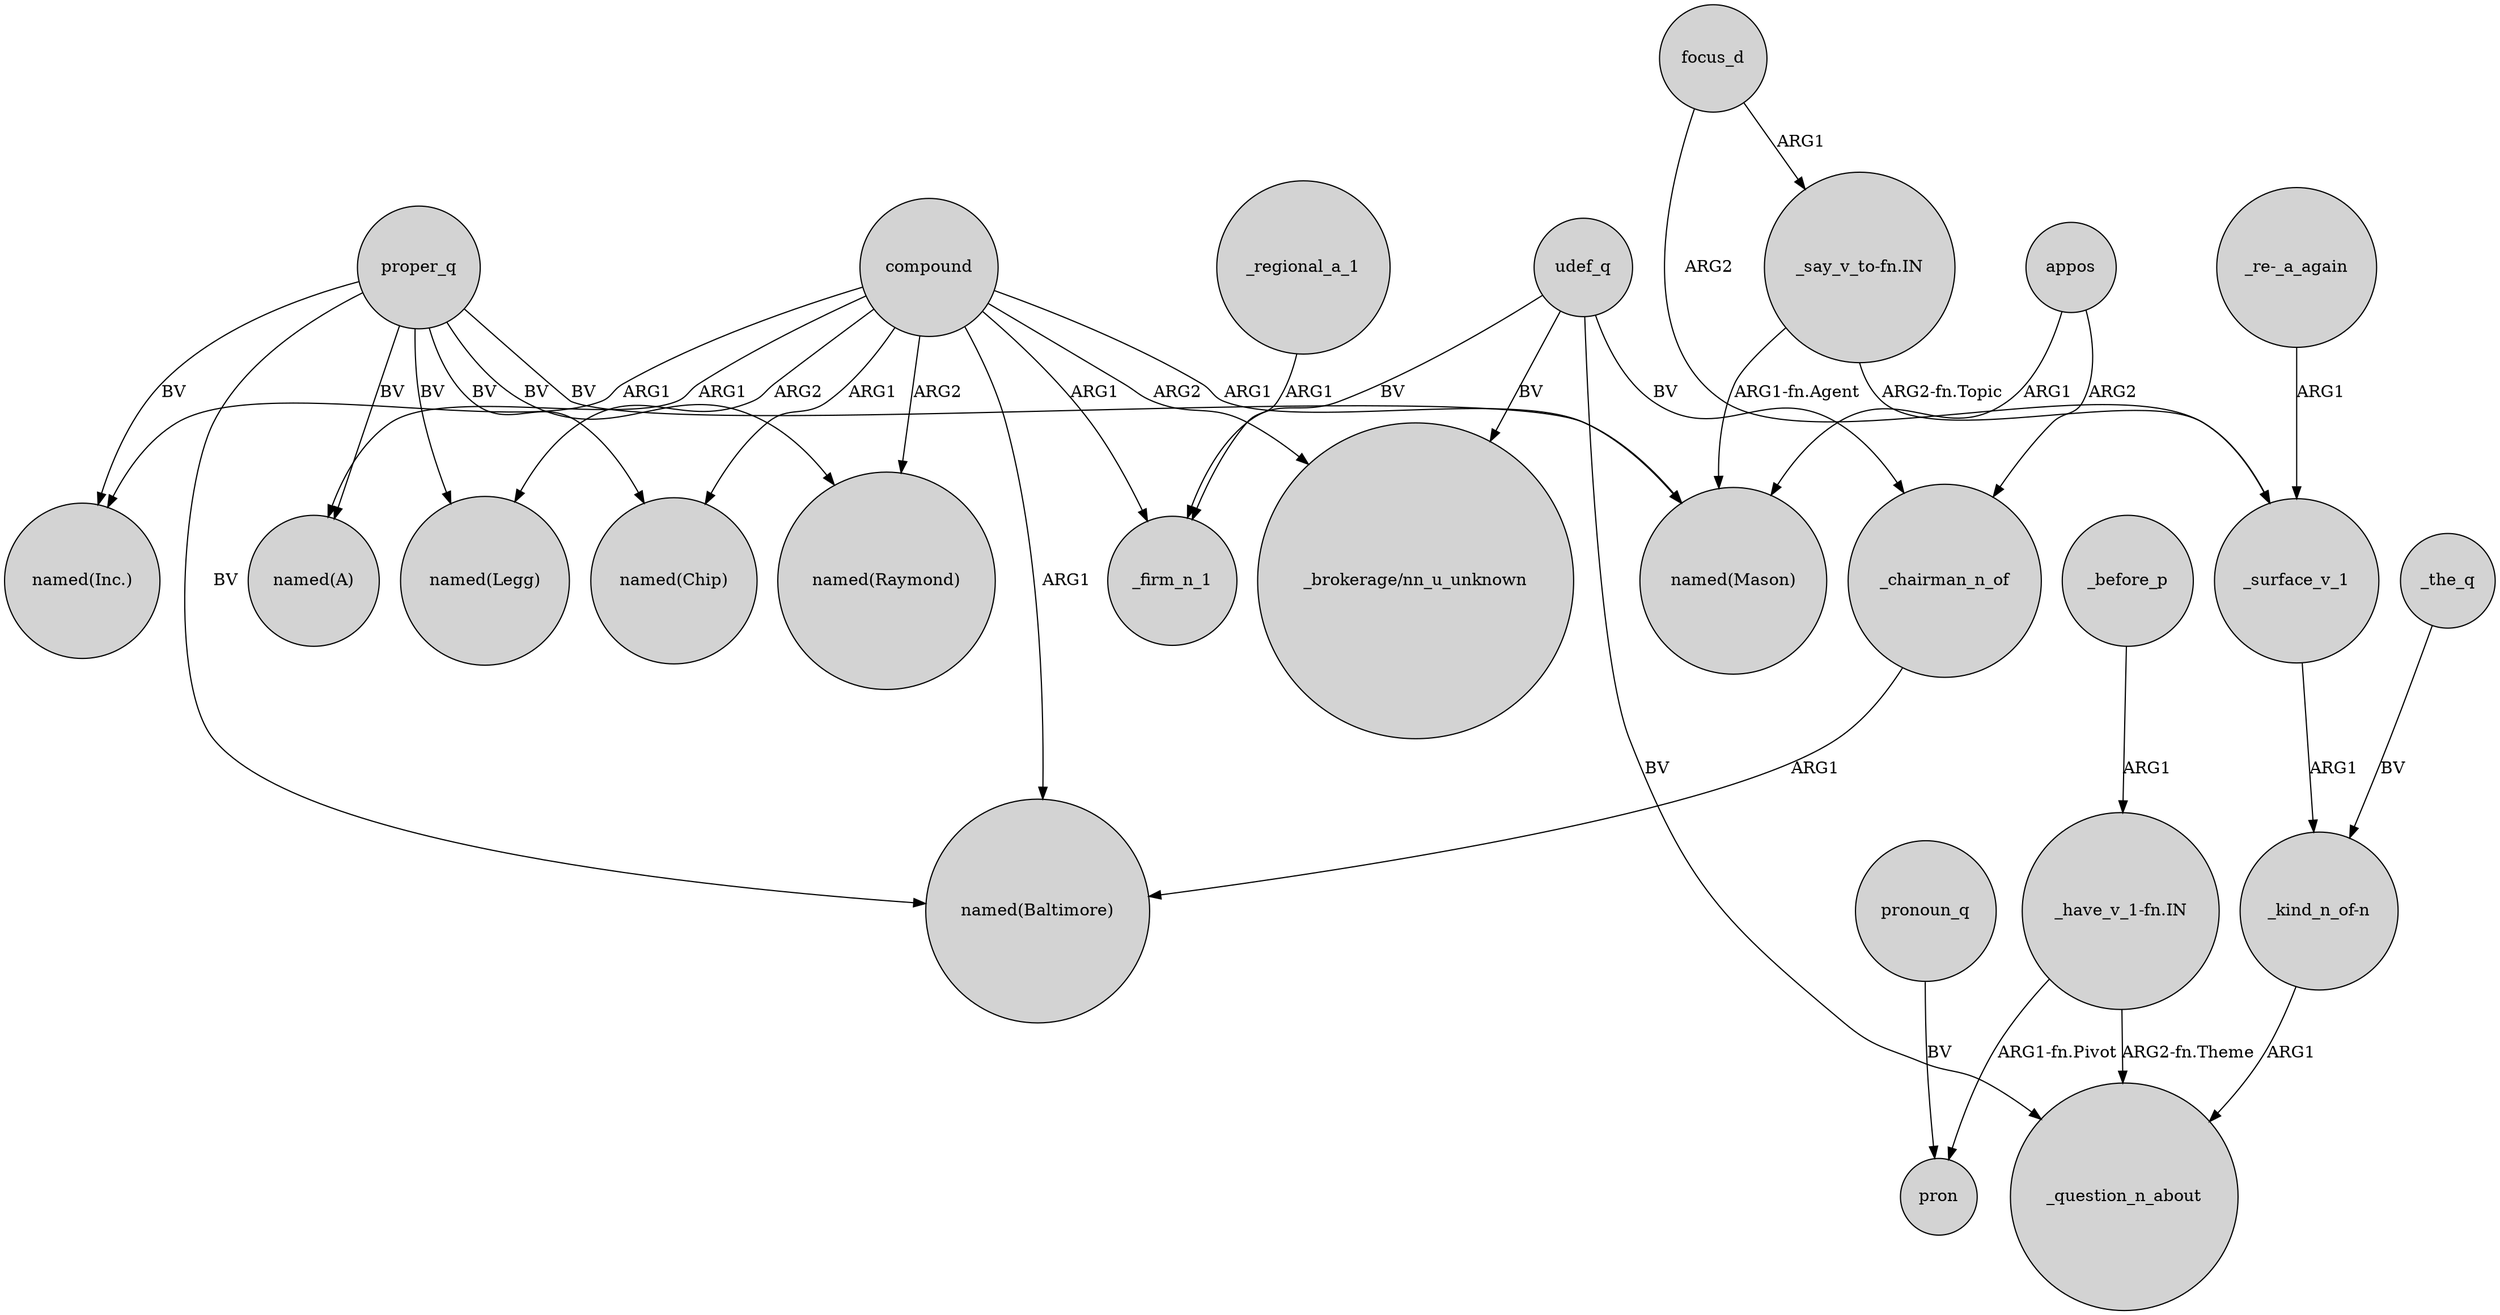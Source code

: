 digraph {
	node [shape=circle style=filled]
	proper_q -> "named(Inc.)" [label=BV]
	"_have_v_1-fn.IN" -> _question_n_about [label="ARG2-fn.Theme"]
	_regional_a_1 -> _firm_n_1 [label=ARG1]
	proper_q -> "named(A)" [label=BV]
	proper_q -> "named(Mason)" [label=BV]
	proper_q -> "named(Legg)" [label=BV]
	proper_q -> "named(Chip)" [label=BV]
	_chairman_n_of -> "named(Baltimore)" [label=ARG1]
	udef_q -> _firm_n_1 [label=BV]
	udef_q -> _question_n_about [label=BV]
	compound -> "named(Legg)" [label=ARG2]
	compound -> "named(A)" [label=ARG1]
	compound -> "named(Raymond)" [label=ARG2]
	compound -> "_brokerage/nn_u_unknown" [label=ARG2]
	"_have_v_1-fn.IN" -> pron [label="ARG1-fn.Pivot"]
	proper_q -> "named(Baltimore)" [label=BV]
	focus_d -> _surface_v_1 [label=ARG2]
	udef_q -> _chairman_n_of [label=BV]
	appos -> "named(Mason)" [label=ARG1]
	udef_q -> "_brokerage/nn_u_unknown" [label=BV]
	pronoun_q -> pron [label=BV]
	appos -> _chairman_n_of [label=ARG2]
	"_kind_n_of-n" -> _question_n_about [label=ARG1]
	_surface_v_1 -> "_kind_n_of-n" [label=ARG1]
	compound -> "named(Chip)" [label=ARG1]
	proper_q -> "named(Raymond)" [label=BV]
	compound -> _firm_n_1 [label=ARG1]
	"_say_v_to-fn.IN" -> _surface_v_1 [label="ARG2-fn.Topic"]
	_before_p -> "_have_v_1-fn.IN" [label=ARG1]
	compound -> "named(Baltimore)" [label=ARG1]
	"_say_v_to-fn.IN" -> "named(Mason)" [label="ARG1-fn.Agent"]
	"_re-_a_again" -> _surface_v_1 [label=ARG1]
	_the_q -> "_kind_n_of-n" [label=BV]
	focus_d -> "_say_v_to-fn.IN" [label=ARG1]
	compound -> "named(Inc.)" [label=ARG1]
	compound -> "named(Mason)" [label=ARG1]
}
